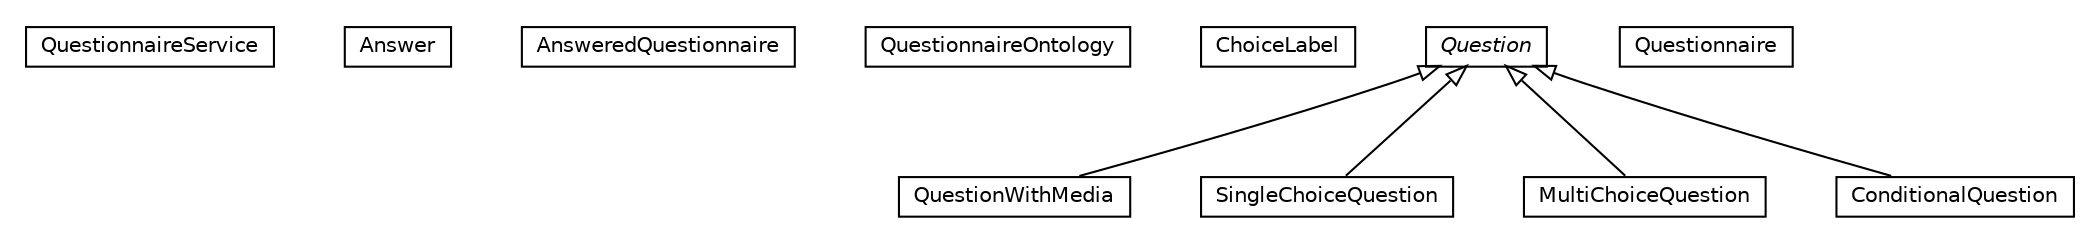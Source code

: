 #!/usr/local/bin/dot
#
# Class diagram 
# Generated by UMLGraph version R5_6-24-gf6e263 (http://www.umlgraph.org/)
#

digraph G {
	edge [fontname="Helvetica",fontsize=10,labelfontname="Helvetica",labelfontsize=10];
	node [fontname="Helvetica",fontsize=10,shape=plaintext];
	nodesep=0.25;
	ranksep=0.5;
	// org.universAAL.ontology.questionnaire.QuestionnaireService
	c36877 [label=<<table title="org.universAAL.ontology.questionnaire.QuestionnaireService" border="0" cellborder="1" cellspacing="0" cellpadding="2" port="p" href="./QuestionnaireService.html">
		<tr><td><table border="0" cellspacing="0" cellpadding="1">
<tr><td align="center" balign="center"> QuestionnaireService </td></tr>
		</table></td></tr>
		</table>>, URL="./QuestionnaireService.html", fontname="Helvetica", fontcolor="black", fontsize=10.0];
	// org.universAAL.ontology.questionnaire.Answer
	c36878 [label=<<table title="org.universAAL.ontology.questionnaire.Answer" border="0" cellborder="1" cellspacing="0" cellpadding="2" port="p" href="./Answer.html">
		<tr><td><table border="0" cellspacing="0" cellpadding="1">
<tr><td align="center" balign="center"> Answer </td></tr>
		</table></td></tr>
		</table>>, URL="./Answer.html", fontname="Helvetica", fontcolor="black", fontsize=10.0];
	// org.universAAL.ontology.questionnaire.AnsweredQuestionnaire
	c36879 [label=<<table title="org.universAAL.ontology.questionnaire.AnsweredQuestionnaire" border="0" cellborder="1" cellspacing="0" cellpadding="2" port="p" href="./AnsweredQuestionnaire.html">
		<tr><td><table border="0" cellspacing="0" cellpadding="1">
<tr><td align="center" balign="center"> AnsweredQuestionnaire </td></tr>
		</table></td></tr>
		</table>>, URL="./AnsweredQuestionnaire.html", fontname="Helvetica", fontcolor="black", fontsize=10.0];
	// org.universAAL.ontology.questionnaire.QuestionnaireOntology
	c36880 [label=<<table title="org.universAAL.ontology.questionnaire.QuestionnaireOntology" border="0" cellborder="1" cellspacing="0" cellpadding="2" port="p" href="./QuestionnaireOntology.html">
		<tr><td><table border="0" cellspacing="0" cellpadding="1">
<tr><td align="center" balign="center"> QuestionnaireOntology </td></tr>
		</table></td></tr>
		</table>>, URL="./QuestionnaireOntology.html", fontname="Helvetica", fontcolor="black", fontsize=10.0];
	// org.universAAL.ontology.questionnaire.ChoiceLabel
	c36881 [label=<<table title="org.universAAL.ontology.questionnaire.ChoiceLabel" border="0" cellborder="1" cellspacing="0" cellpadding="2" port="p" href="./ChoiceLabel.html">
		<tr><td><table border="0" cellspacing="0" cellpadding="1">
<tr><td align="center" balign="center"> ChoiceLabel </td></tr>
		</table></td></tr>
		</table>>, URL="./ChoiceLabel.html", fontname="Helvetica", fontcolor="black", fontsize=10.0];
	// org.universAAL.ontology.questionnaire.QuestionWithMedia
	c36882 [label=<<table title="org.universAAL.ontology.questionnaire.QuestionWithMedia" border="0" cellborder="1" cellspacing="0" cellpadding="2" port="p" href="./QuestionWithMedia.html">
		<tr><td><table border="0" cellspacing="0" cellpadding="1">
<tr><td align="center" balign="center"> QuestionWithMedia </td></tr>
		</table></td></tr>
		</table>>, URL="./QuestionWithMedia.html", fontname="Helvetica", fontcolor="black", fontsize=10.0];
	// org.universAAL.ontology.questionnaire.SingleChoiceQuestion
	c36883 [label=<<table title="org.universAAL.ontology.questionnaire.SingleChoiceQuestion" border="0" cellborder="1" cellspacing="0" cellpadding="2" port="p" href="./SingleChoiceQuestion.html">
		<tr><td><table border="0" cellspacing="0" cellpadding="1">
<tr><td align="center" balign="center"> SingleChoiceQuestion </td></tr>
		</table></td></tr>
		</table>>, URL="./SingleChoiceQuestion.html", fontname="Helvetica", fontcolor="black", fontsize=10.0];
	// org.universAAL.ontology.questionnaire.MultiChoiceQuestion
	c36884 [label=<<table title="org.universAAL.ontology.questionnaire.MultiChoiceQuestion" border="0" cellborder="1" cellspacing="0" cellpadding="2" port="p" href="./MultiChoiceQuestion.html">
		<tr><td><table border="0" cellspacing="0" cellpadding="1">
<tr><td align="center" balign="center"> MultiChoiceQuestion </td></tr>
		</table></td></tr>
		</table>>, URL="./MultiChoiceQuestion.html", fontname="Helvetica", fontcolor="black", fontsize=10.0];
	// org.universAAL.ontology.questionnaire.ConditionalQuestion
	c36885 [label=<<table title="org.universAAL.ontology.questionnaire.ConditionalQuestion" border="0" cellborder="1" cellspacing="0" cellpadding="2" port="p" href="./ConditionalQuestion.html">
		<tr><td><table border="0" cellspacing="0" cellpadding="1">
<tr><td align="center" balign="center"> ConditionalQuestion </td></tr>
		</table></td></tr>
		</table>>, URL="./ConditionalQuestion.html", fontname="Helvetica", fontcolor="black", fontsize=10.0];
	// org.universAAL.ontology.questionnaire.Question
	c36886 [label=<<table title="org.universAAL.ontology.questionnaire.Question" border="0" cellborder="1" cellspacing="0" cellpadding="2" port="p" href="./Question.html">
		<tr><td><table border="0" cellspacing="0" cellpadding="1">
<tr><td align="center" balign="center"><font face="Helvetica-Oblique"> Question </font></td></tr>
		</table></td></tr>
		</table>>, URL="./Question.html", fontname="Helvetica", fontcolor="black", fontsize=10.0];
	// org.universAAL.ontology.questionnaire.Questionnaire
	c36887 [label=<<table title="org.universAAL.ontology.questionnaire.Questionnaire" border="0" cellborder="1" cellspacing="0" cellpadding="2" port="p" href="./Questionnaire.html">
		<tr><td><table border="0" cellspacing="0" cellpadding="1">
<tr><td align="center" balign="center"> Questionnaire </td></tr>
		</table></td></tr>
		</table>>, URL="./Questionnaire.html", fontname="Helvetica", fontcolor="black", fontsize=10.0];
	//org.universAAL.ontology.questionnaire.QuestionWithMedia extends org.universAAL.ontology.questionnaire.Question
	c36886:p -> c36882:p [dir=back,arrowtail=empty];
	//org.universAAL.ontology.questionnaire.SingleChoiceQuestion extends org.universAAL.ontology.questionnaire.Question
	c36886:p -> c36883:p [dir=back,arrowtail=empty];
	//org.universAAL.ontology.questionnaire.MultiChoiceQuestion extends org.universAAL.ontology.questionnaire.Question
	c36886:p -> c36884:p [dir=back,arrowtail=empty];
	//org.universAAL.ontology.questionnaire.ConditionalQuestion extends org.universAAL.ontology.questionnaire.Question
	c36886:p -> c36885:p [dir=back,arrowtail=empty];
}

